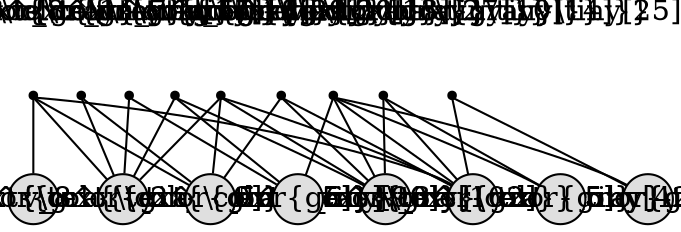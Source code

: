 graph G {

graph [splines=true,overlap=false]

node [shape=circle,style=filled,fillcolor="#dfdfdf",fixedsize=true,width=.34]
v1 [label="v_1^{\\text{\\color{gray}\\tiny[80]}}"]
v2 [label="v_2^{\\text{\\color{gray}\\tiny[85]}}"]
v3 [label="v_3^{\\text{\\color{gray}\\tiny[30]}}"]
v4 [label="v_4^{\\text{\\color{gray}\\tiny[55]}}"]
v5 [label="v_5^{\\text{\\color{gray}\\tiny[42]}}"]
v6 [label="v_6^{\\text{\\color{gray}\\tiny[39]}}"]
v7 [label="v_7^{\\text{\\color{gray}\\tiny[90]}}"]
v8 [label="v_8^{\\text{\\color{gray}\\tiny[102]}}"]

node [shape=point,fillcolor="#000000",width=.05,height=.05]
n1 -- v8 [weight=0.34]
n1 -- v6 [weight=0.34]
n1 -- v3 [weight=0.34]
n1 -- v5 [weight=0.34]
n1 -- v2 [weight=0.34]
n2 -- v4 [weight=0.52]
n2 -- v5 [weight=0.52]
n2 -- v1 [weight=0.52]
n2 -- v7 [weight=0.52]
n3 -- v4 [weight=0.45]
n3 -- v2 [weight=0.45]
n3 -- v5 [weight=0.45]
n3 -- v7 [weight=0.45]
n4 -- v4 [weight=0.62]
n4 -- v7 [weight=0.62]
n5 -- v3 [weight=0.86]
n5 -- v5 [weight=0.86]
n6 -- v8 [weight=0.69]
n6 -- v2 [weight=0.69]
n6 -- v4 [weight=0.69]
n7 -- v6 [weight=0.48]
n7 -- v5 [weight=0.48]
n7 -- v2 [weight=0.48]
n8 -- v5 [weight=0.93]
n8 -- v7 [weight=0.93]
n8 -- v2 [weight=0.93]
n9 -- v8 [weight=1.00]
n9 -- v4 [weight=1.00]

node [style=none,shape=none,width=.05,height=.05]
edge [style=invis,len=.2]
n1_label [label="n_1^{\\text{\\color{gray}\\tiny[10]}}"]; n1_label -- n1
n2_label [label="n_2^{\\text{\\color{gray}\\tiny[15]}}"]; n2_label -- n2
n3_label [label="n_3^{\\text{\\color{gray}\\tiny[13]}}"]; n3_label -- n3
n4_label [label="n_4^{\\text{\\color{gray}\\tiny[18]}}"]; n4_label -- n4
n5_label [label="n_5^{\\text{\\color{gray}\\tiny[25]}}"]; n5_label -- n5
n6_label [label="n_6^{\\text{\\color{gray}\\tiny[20]}}"]; n6_label -- n6
n7_label [label="n_7^{\\text{\\color{gray}\\tiny[14]}}"]; n7_label -- n7
n8_label [label="n_8^{\\text{\\color{gray}\\tiny[27]}}"]; n8_label -- n8
n9_label [label="n_9^{\\text{\\color{gray}\\tiny[29]}}"]; n9_label -- n9

}
